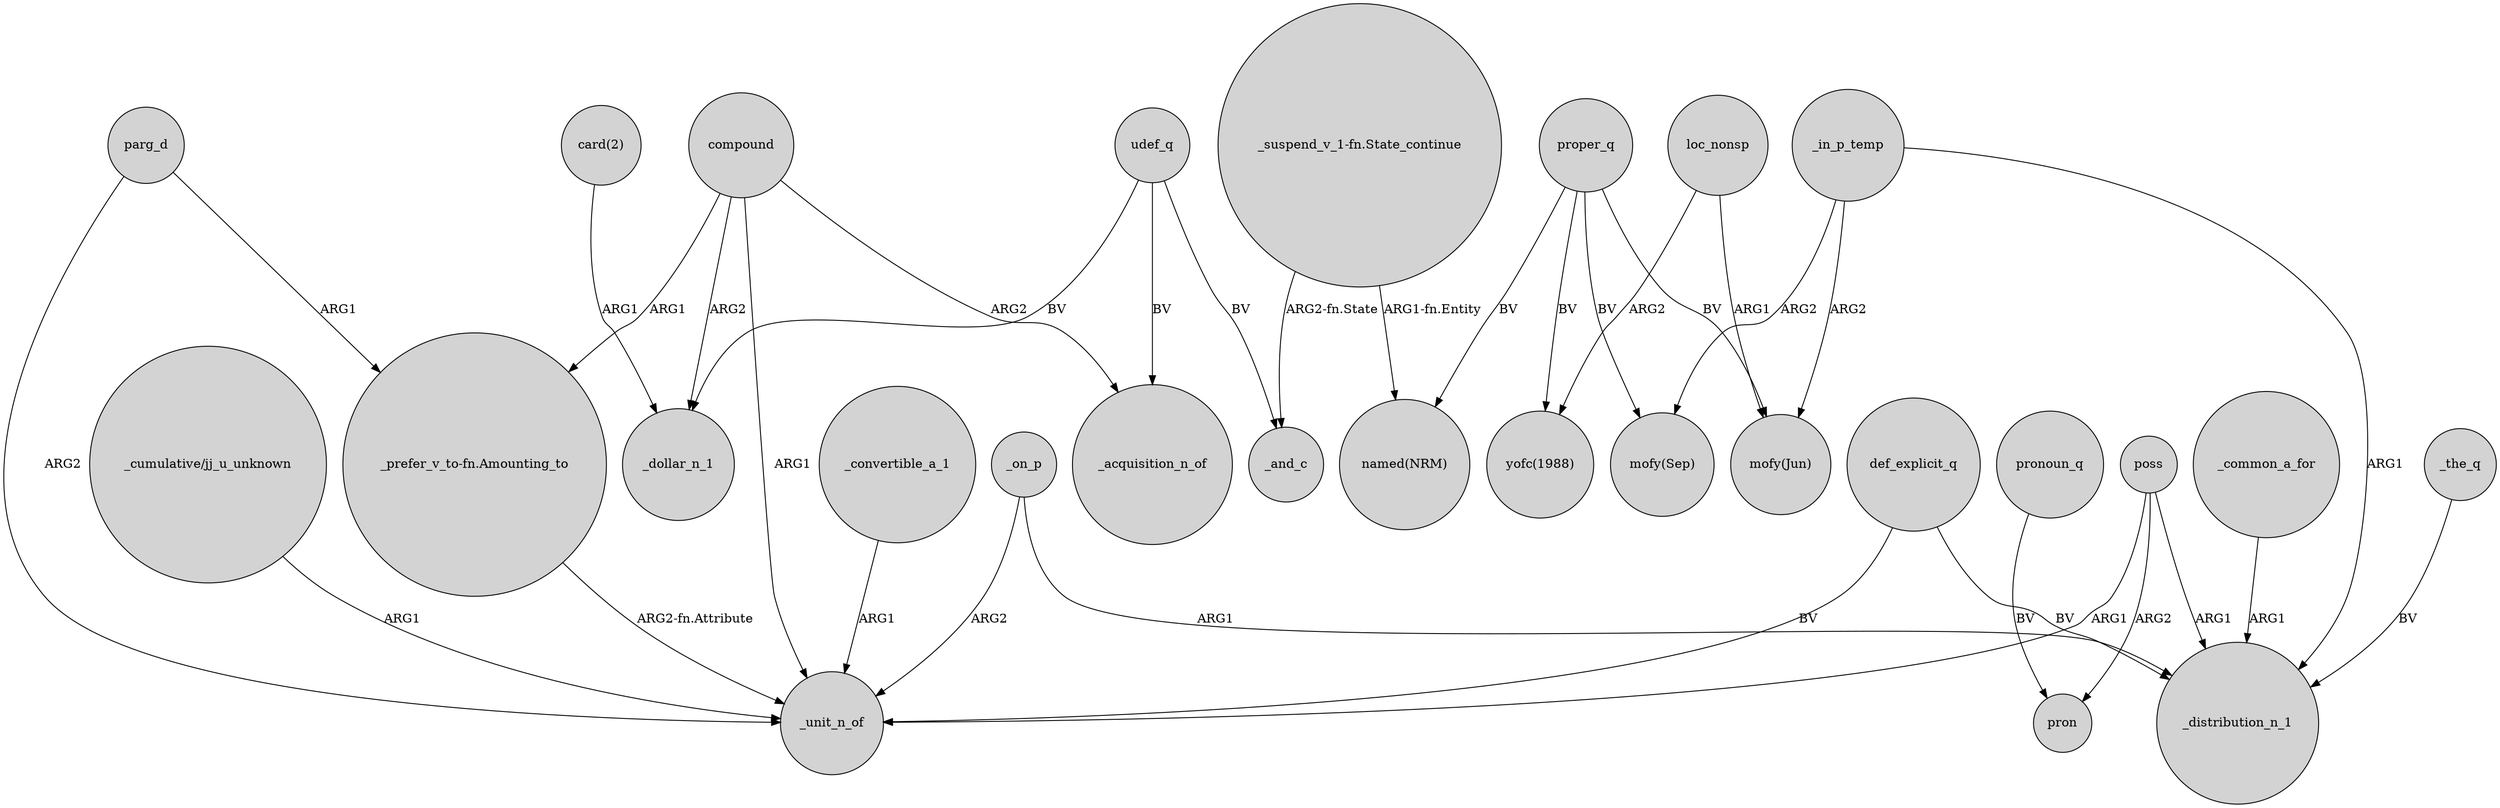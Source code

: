 digraph {
	node [shape=circle style=filled]
	poss -> _distribution_n_1 [label=ARG1]
	proper_q -> "named(NRM)" [label=BV]
	_on_p -> _distribution_n_1 [label=ARG1]
	"_prefer_v_to-fn.Amounting_to" -> _unit_n_of [label="ARG2-fn.Attribute"]
	compound -> "_prefer_v_to-fn.Amounting_to" [label=ARG1]
	_convertible_a_1 -> _unit_n_of [label=ARG1]
	parg_d -> _unit_n_of [label=ARG2]
	def_explicit_q -> _distribution_n_1 [label=BV]
	compound -> _dollar_n_1 [label=ARG2]
	proper_q -> "mofy(Jun)" [label=BV]
	udef_q -> _and_c [label=BV]
	_in_p_temp -> "mofy(Jun)" [label=ARG2]
	parg_d -> "_prefer_v_to-fn.Amounting_to" [label=ARG1]
	"_suspend_v_1-fn.State_continue" -> "named(NRM)" [label="ARG1-fn.Entity"]
	pronoun_q -> pron [label=BV]
	_the_q -> _distribution_n_1 [label=BV]
	poss -> pron [label=ARG2]
	_common_a_for -> _distribution_n_1 [label=ARG1]
	loc_nonsp -> "mofy(Jun)" [label=ARG1]
	def_explicit_q -> _unit_n_of [label=BV]
	"_cumulative/jj_u_unknown" -> _unit_n_of [label=ARG1]
	_in_p_temp -> _distribution_n_1 [label=ARG1]
	udef_q -> _dollar_n_1 [label=BV]
	proper_q -> "yofc(1988)" [label=BV]
	proper_q -> "mofy(Sep)" [label=BV]
	poss -> _unit_n_of [label=ARG1]
	compound -> _unit_n_of [label=ARG1]
	"_suspend_v_1-fn.State_continue" -> _and_c [label="ARG2-fn.State"]
	loc_nonsp -> "yofc(1988)" [label=ARG2]
	_on_p -> _unit_n_of [label=ARG2]
	compound -> _acquisition_n_of [label=ARG2]
	"card(2)" -> _dollar_n_1 [label=ARG1]
	_in_p_temp -> "mofy(Sep)" [label=ARG2]
	udef_q -> _acquisition_n_of [label=BV]
}
